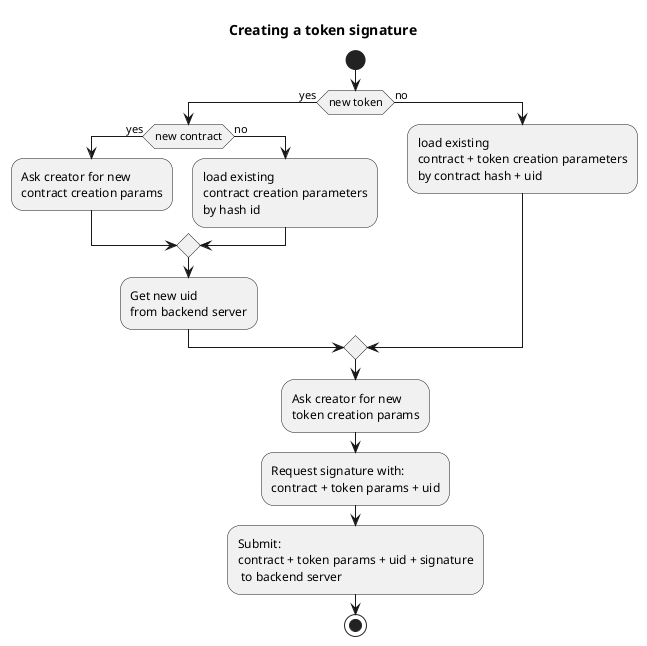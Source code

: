 @startuml

title Creating a token signature

start

if (new token) then (yes)
  if (new contract) then (yes)
    :Ask creator for new\ncontract creation params;
  else (no)
    :load existing\ncontract creation parameters\nby hash id;
  endif
  :Get new uid\nfrom backend server;
else (no)
  :load existing\ncontract + token creation parameters\nby contract hash + uid;
endif
:Ask creator for new\ntoken creation params;
:Request signature with:\ncontract + token params + uid;
:Submit:\ncontract + token params + uid + signature\n to backend server;

stop

@enduml
